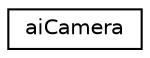 digraph "Graphical Class Hierarchy"
{
  edge [fontname="Helvetica",fontsize="10",labelfontname="Helvetica",labelfontsize="10"];
  node [fontname="Helvetica",fontsize="10",shape=record];
  rankdir="LR";
  Node1 [label="aiCamera",height=0.2,width=0.4,color="black", fillcolor="white", style="filled",URL="$structai_camera.html"];
}
